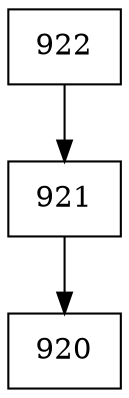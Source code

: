 digraph G {
  node [shape=record];
  node0 [label="{922}"];
  node0 -> node1;
  node1 [label="{921}"];
  node1 -> node2;
  node2 [label="{920}"];
}
